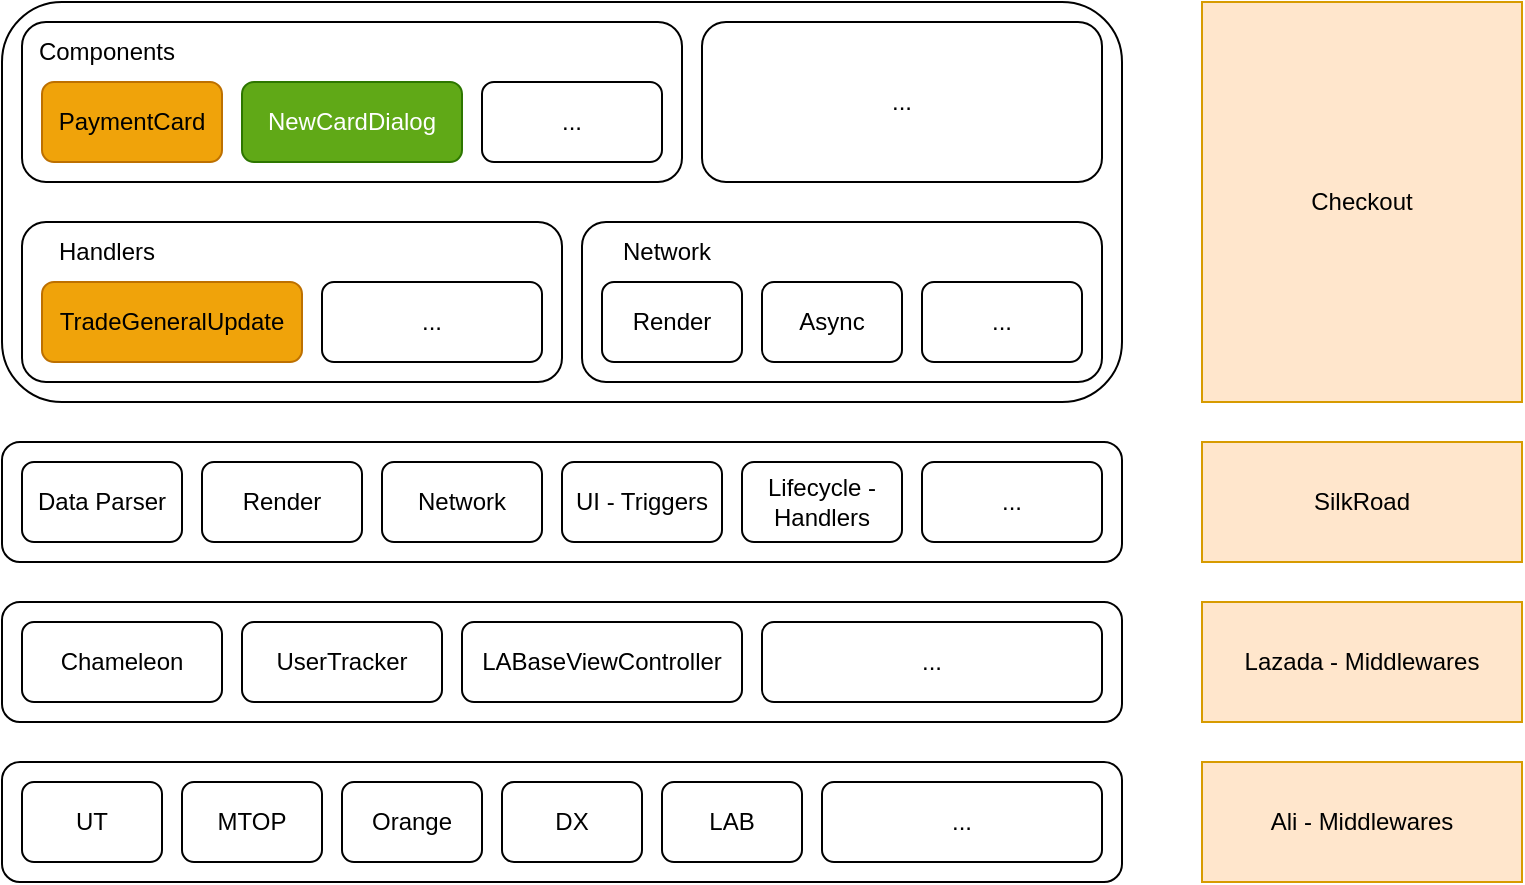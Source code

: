 <mxfile version="21.3.0" type="github">
  <diagram name="Page-1" id="BVqtDYq8SX83FrjWrb3c">
    <mxGraphModel dx="1434" dy="701" grid="1" gridSize="10" guides="1" tooltips="1" connect="1" arrows="1" fold="1" page="1" pageScale="1" pageWidth="850" pageHeight="1100" math="0" shadow="0">
      <root>
        <mxCell id="0" />
        <mxCell id="1" parent="0" />
        <mxCell id="7FcmnYGvPtmajLsdlmQ0-1" value="" style="rounded=1;whiteSpace=wrap;html=1;" vertex="1" parent="1">
          <mxGeometry x="160" y="420" width="560" height="60" as="geometry" />
        </mxCell>
        <mxCell id="7FcmnYGvPtmajLsdlmQ0-2" value="Ali - Middlewares" style="rounded=0;whiteSpace=wrap;html=1;fillColor=#ffe6cc;strokeColor=#d79b00;" vertex="1" parent="1">
          <mxGeometry x="760" y="420" width="160" height="60" as="geometry" />
        </mxCell>
        <mxCell id="7FcmnYGvPtmajLsdlmQ0-3" value="UT" style="rounded=1;whiteSpace=wrap;html=1;" vertex="1" parent="1">
          <mxGeometry x="170" y="430" width="70" height="40" as="geometry" />
        </mxCell>
        <mxCell id="7FcmnYGvPtmajLsdlmQ0-4" value="MTOP" style="rounded=1;whiteSpace=wrap;html=1;" vertex="1" parent="1">
          <mxGeometry x="250" y="430" width="70" height="40" as="geometry" />
        </mxCell>
        <mxCell id="7FcmnYGvPtmajLsdlmQ0-5" value="Orange" style="rounded=1;whiteSpace=wrap;html=1;" vertex="1" parent="1">
          <mxGeometry x="330" y="430" width="70" height="40" as="geometry" />
        </mxCell>
        <mxCell id="7FcmnYGvPtmajLsdlmQ0-6" value="DX" style="rounded=1;whiteSpace=wrap;html=1;" vertex="1" parent="1">
          <mxGeometry x="410" y="430" width="70" height="40" as="geometry" />
        </mxCell>
        <mxCell id="7FcmnYGvPtmajLsdlmQ0-7" value="LAB" style="rounded=1;whiteSpace=wrap;html=1;" vertex="1" parent="1">
          <mxGeometry x="490" y="430" width="70" height="40" as="geometry" />
        </mxCell>
        <mxCell id="7FcmnYGvPtmajLsdlmQ0-8" value="..." style="rounded=1;whiteSpace=wrap;html=1;" vertex="1" parent="1">
          <mxGeometry x="570" y="430" width="140" height="40" as="geometry" />
        </mxCell>
        <mxCell id="7FcmnYGvPtmajLsdlmQ0-9" value="" style="rounded=1;whiteSpace=wrap;html=1;" vertex="1" parent="1">
          <mxGeometry x="160" y="340" width="560" height="60" as="geometry" />
        </mxCell>
        <mxCell id="7FcmnYGvPtmajLsdlmQ0-10" value="Lazada - Middlewares" style="rounded=0;whiteSpace=wrap;html=1;fillColor=#ffe6cc;strokeColor=#d79b00;" vertex="1" parent="1">
          <mxGeometry x="760" y="340" width="160" height="60" as="geometry" />
        </mxCell>
        <mxCell id="7FcmnYGvPtmajLsdlmQ0-13" value="Chameleon" style="rounded=1;whiteSpace=wrap;html=1;" vertex="1" parent="1">
          <mxGeometry x="170" y="350" width="100" height="40" as="geometry" />
        </mxCell>
        <mxCell id="7FcmnYGvPtmajLsdlmQ0-14" value="UserTracker" style="rounded=1;whiteSpace=wrap;html=1;" vertex="1" parent="1">
          <mxGeometry x="280" y="350" width="100" height="40" as="geometry" />
        </mxCell>
        <mxCell id="7FcmnYGvPtmajLsdlmQ0-15" value="LABaseViewController" style="rounded=1;whiteSpace=wrap;html=1;" vertex="1" parent="1">
          <mxGeometry x="390" y="350" width="140" height="40" as="geometry" />
        </mxCell>
        <mxCell id="7FcmnYGvPtmajLsdlmQ0-16" value="..." style="rounded=1;whiteSpace=wrap;html=1;" vertex="1" parent="1">
          <mxGeometry x="540" y="350" width="170" height="40" as="geometry" />
        </mxCell>
        <mxCell id="7FcmnYGvPtmajLsdlmQ0-17" value="" style="rounded=1;whiteSpace=wrap;html=1;" vertex="1" parent="1">
          <mxGeometry x="160" y="260" width="560" height="60" as="geometry" />
        </mxCell>
        <mxCell id="7FcmnYGvPtmajLsdlmQ0-18" value="SilkRoad" style="rounded=0;whiteSpace=wrap;html=1;fillColor=#ffe6cc;strokeColor=#d79b00;" vertex="1" parent="1">
          <mxGeometry x="760" y="260" width="160" height="60" as="geometry" />
        </mxCell>
        <mxCell id="7FcmnYGvPtmajLsdlmQ0-19" value="Data Parser" style="rounded=1;whiteSpace=wrap;html=1;" vertex="1" parent="1">
          <mxGeometry x="170" y="270" width="80" height="40" as="geometry" />
        </mxCell>
        <mxCell id="7FcmnYGvPtmajLsdlmQ0-20" value="Render" style="rounded=1;whiteSpace=wrap;html=1;" vertex="1" parent="1">
          <mxGeometry x="260" y="270" width="80" height="40" as="geometry" />
        </mxCell>
        <mxCell id="7FcmnYGvPtmajLsdlmQ0-21" value="Network" style="rounded=1;whiteSpace=wrap;html=1;" vertex="1" parent="1">
          <mxGeometry x="350" y="270" width="80" height="40" as="geometry" />
        </mxCell>
        <mxCell id="7FcmnYGvPtmajLsdlmQ0-22" value="UI - Triggers" style="rounded=1;whiteSpace=wrap;html=1;" vertex="1" parent="1">
          <mxGeometry x="440" y="270" width="80" height="40" as="geometry" />
        </mxCell>
        <mxCell id="7FcmnYGvPtmajLsdlmQ0-23" value="Lifecycle - Handlers" style="rounded=1;whiteSpace=wrap;html=1;" vertex="1" parent="1">
          <mxGeometry x="530" y="270" width="80" height="40" as="geometry" />
        </mxCell>
        <mxCell id="7FcmnYGvPtmajLsdlmQ0-24" value="..." style="rounded=1;whiteSpace=wrap;html=1;" vertex="1" parent="1">
          <mxGeometry x="620" y="270" width="90" height="40" as="geometry" />
        </mxCell>
        <mxCell id="7FcmnYGvPtmajLsdlmQ0-25" value="Checkout" style="rounded=0;whiteSpace=wrap;html=1;fillColor=#ffe6cc;strokeColor=#d79b00;" vertex="1" parent="1">
          <mxGeometry x="760" y="40" width="160" height="200" as="geometry" />
        </mxCell>
        <mxCell id="7FcmnYGvPtmajLsdlmQ0-26" value="" style="rounded=1;whiteSpace=wrap;html=1;" vertex="1" parent="1">
          <mxGeometry x="160" y="40" width="560" height="200" as="geometry" />
        </mxCell>
        <mxCell id="7FcmnYGvPtmajLsdlmQ0-27" value="" style="rounded=1;whiteSpace=wrap;html=1;" vertex="1" parent="1">
          <mxGeometry x="170" y="50" width="330" height="80" as="geometry" />
        </mxCell>
        <mxCell id="7FcmnYGvPtmajLsdlmQ0-29" value="Components" style="text;html=1;strokeColor=none;fillColor=none;align=center;verticalAlign=middle;whiteSpace=wrap;rounded=0;" vertex="1" parent="1">
          <mxGeometry x="170" y="50" width="85" height="30" as="geometry" />
        </mxCell>
        <mxCell id="7FcmnYGvPtmajLsdlmQ0-30" value="PaymentCard" style="rounded=1;whiteSpace=wrap;html=1;fillColor=#f0a30a;strokeColor=#BD7000;fontColor=#000000;" vertex="1" parent="1">
          <mxGeometry x="180" y="80" width="90" height="40" as="geometry" />
        </mxCell>
        <mxCell id="7FcmnYGvPtmajLsdlmQ0-31" value="" style="rounded=1;whiteSpace=wrap;html=1;" vertex="1" parent="1">
          <mxGeometry x="170" y="150" width="270" height="80" as="geometry" />
        </mxCell>
        <mxCell id="7FcmnYGvPtmajLsdlmQ0-32" value="Handlers" style="text;html=1;strokeColor=none;fillColor=none;align=center;verticalAlign=middle;whiteSpace=wrap;rounded=0;" vertex="1" parent="1">
          <mxGeometry x="170" y="150" width="85" height="30" as="geometry" />
        </mxCell>
        <mxCell id="7FcmnYGvPtmajLsdlmQ0-33" value="TradeGeneralUpdate" style="rounded=1;whiteSpace=wrap;html=1;fillColor=#f0a30a;fontColor=#000000;strokeColor=#BD7000;" vertex="1" parent="1">
          <mxGeometry x="180" y="180" width="130" height="40" as="geometry" />
        </mxCell>
        <mxCell id="7FcmnYGvPtmajLsdlmQ0-34" value="..." style="rounded=1;whiteSpace=wrap;html=1;" vertex="1" parent="1">
          <mxGeometry x="400" y="80" width="90" height="40" as="geometry" />
        </mxCell>
        <mxCell id="7FcmnYGvPtmajLsdlmQ0-35" value="NewCardDialog" style="rounded=1;whiteSpace=wrap;html=1;fillColor=#60a917;strokeColor=#2D7600;fontColor=#ffffff;" vertex="1" parent="1">
          <mxGeometry x="280" y="80" width="110" height="40" as="geometry" />
        </mxCell>
        <mxCell id="7FcmnYGvPtmajLsdlmQ0-36" value="..." style="rounded=1;whiteSpace=wrap;html=1;" vertex="1" parent="1">
          <mxGeometry x="320" y="180" width="110" height="40" as="geometry" />
        </mxCell>
        <mxCell id="7FcmnYGvPtmajLsdlmQ0-37" value="" style="rounded=1;whiteSpace=wrap;html=1;" vertex="1" parent="1">
          <mxGeometry x="450" y="150" width="260" height="80" as="geometry" />
        </mxCell>
        <mxCell id="7FcmnYGvPtmajLsdlmQ0-38" value="Network" style="text;html=1;strokeColor=none;fillColor=none;align=center;verticalAlign=middle;whiteSpace=wrap;rounded=0;" vertex="1" parent="1">
          <mxGeometry x="450" y="150" width="85" height="30" as="geometry" />
        </mxCell>
        <mxCell id="7FcmnYGvPtmajLsdlmQ0-39" value="..." style="rounded=1;whiteSpace=wrap;html=1;" vertex="1" parent="1">
          <mxGeometry x="620" y="180" width="80" height="40" as="geometry" />
        </mxCell>
        <mxCell id="7FcmnYGvPtmajLsdlmQ0-40" value="Render" style="rounded=1;whiteSpace=wrap;html=1;" vertex="1" parent="1">
          <mxGeometry x="460" y="180" width="70" height="40" as="geometry" />
        </mxCell>
        <mxCell id="7FcmnYGvPtmajLsdlmQ0-41" value="Async" style="rounded=1;whiteSpace=wrap;html=1;" vertex="1" parent="1">
          <mxGeometry x="540" y="180" width="70" height="40" as="geometry" />
        </mxCell>
        <mxCell id="7FcmnYGvPtmajLsdlmQ0-42" value="..." style="rounded=1;whiteSpace=wrap;html=1;" vertex="1" parent="1">
          <mxGeometry x="510" y="50" width="200" height="80" as="geometry" />
        </mxCell>
      </root>
    </mxGraphModel>
  </diagram>
</mxfile>
